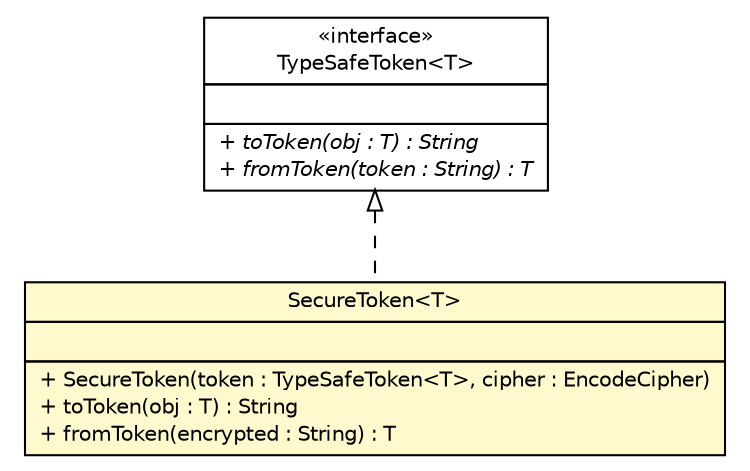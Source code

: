 #!/usr/local/bin/dot
#
# Class diagram 
# Generated by UMLGraph version R5_6-24-gf6e263 (http://www.umlgraph.org/)
#

digraph G {
	edge [fontname="Helvetica",fontsize=10,labelfontname="Helvetica",labelfontsize=10];
	node [fontname="Helvetica",fontsize=10,shape=plaintext];
	nodesep=0.25;
	ranksep=0.5;
	// cn.home1.oss.lib.webmvc.api.TypeSafeToken<T>
	c647 [label=<<table title="cn.home1.oss.lib.webmvc.api.TypeSafeToken" border="0" cellborder="1" cellspacing="0" cellpadding="2" port="p" href="./TypeSafeToken.html">
		<tr><td><table border="0" cellspacing="0" cellpadding="1">
<tr><td align="center" balign="center"> &#171;interface&#187; </td></tr>
<tr><td align="center" balign="center"> TypeSafeToken&lt;T&gt; </td></tr>
		</table></td></tr>
		<tr><td><table border="0" cellspacing="0" cellpadding="1">
<tr><td align="left" balign="left">  </td></tr>
		</table></td></tr>
		<tr><td><table border="0" cellspacing="0" cellpadding="1">
<tr><td align="left" balign="left"><font face="Helvetica-Oblique" point-size="10.0"> + toToken(obj : T) : String </font></td></tr>
<tr><td align="left" balign="left"><font face="Helvetica-Oblique" point-size="10.0"> + fromToken(token : String) : T </font></td></tr>
		</table></td></tr>
		</table>>, URL="./TypeSafeToken.html", fontname="Helvetica", fontcolor="black", fontsize=10.0];
	// cn.home1.oss.lib.webmvc.api.SecureToken<T>
	c662 [label=<<table title="cn.home1.oss.lib.webmvc.api.SecureToken" border="0" cellborder="1" cellspacing="0" cellpadding="2" port="p" bgcolor="lemonChiffon" href="./SecureToken.html">
		<tr><td><table border="0" cellspacing="0" cellpadding="1">
<tr><td align="center" balign="center"> SecureToken&lt;T&gt; </td></tr>
		</table></td></tr>
		<tr><td><table border="0" cellspacing="0" cellpadding="1">
<tr><td align="left" balign="left">  </td></tr>
		</table></td></tr>
		<tr><td><table border="0" cellspacing="0" cellpadding="1">
<tr><td align="left" balign="left"> + SecureToken(token : TypeSafeToken&lt;T&gt;, cipher : EncodeCipher) </td></tr>
<tr><td align="left" balign="left"> + toToken(obj : T) : String </td></tr>
<tr><td align="left" balign="left"> + fromToken(encrypted : String) : T </td></tr>
		</table></td></tr>
		</table>>, URL="./SecureToken.html", fontname="Helvetica", fontcolor="black", fontsize=10.0];
	//cn.home1.oss.lib.webmvc.api.SecureToken<T> implements cn.home1.oss.lib.webmvc.api.TypeSafeToken<T>
	c647:p -> c662:p [dir=back,arrowtail=empty,style=dashed];
}

